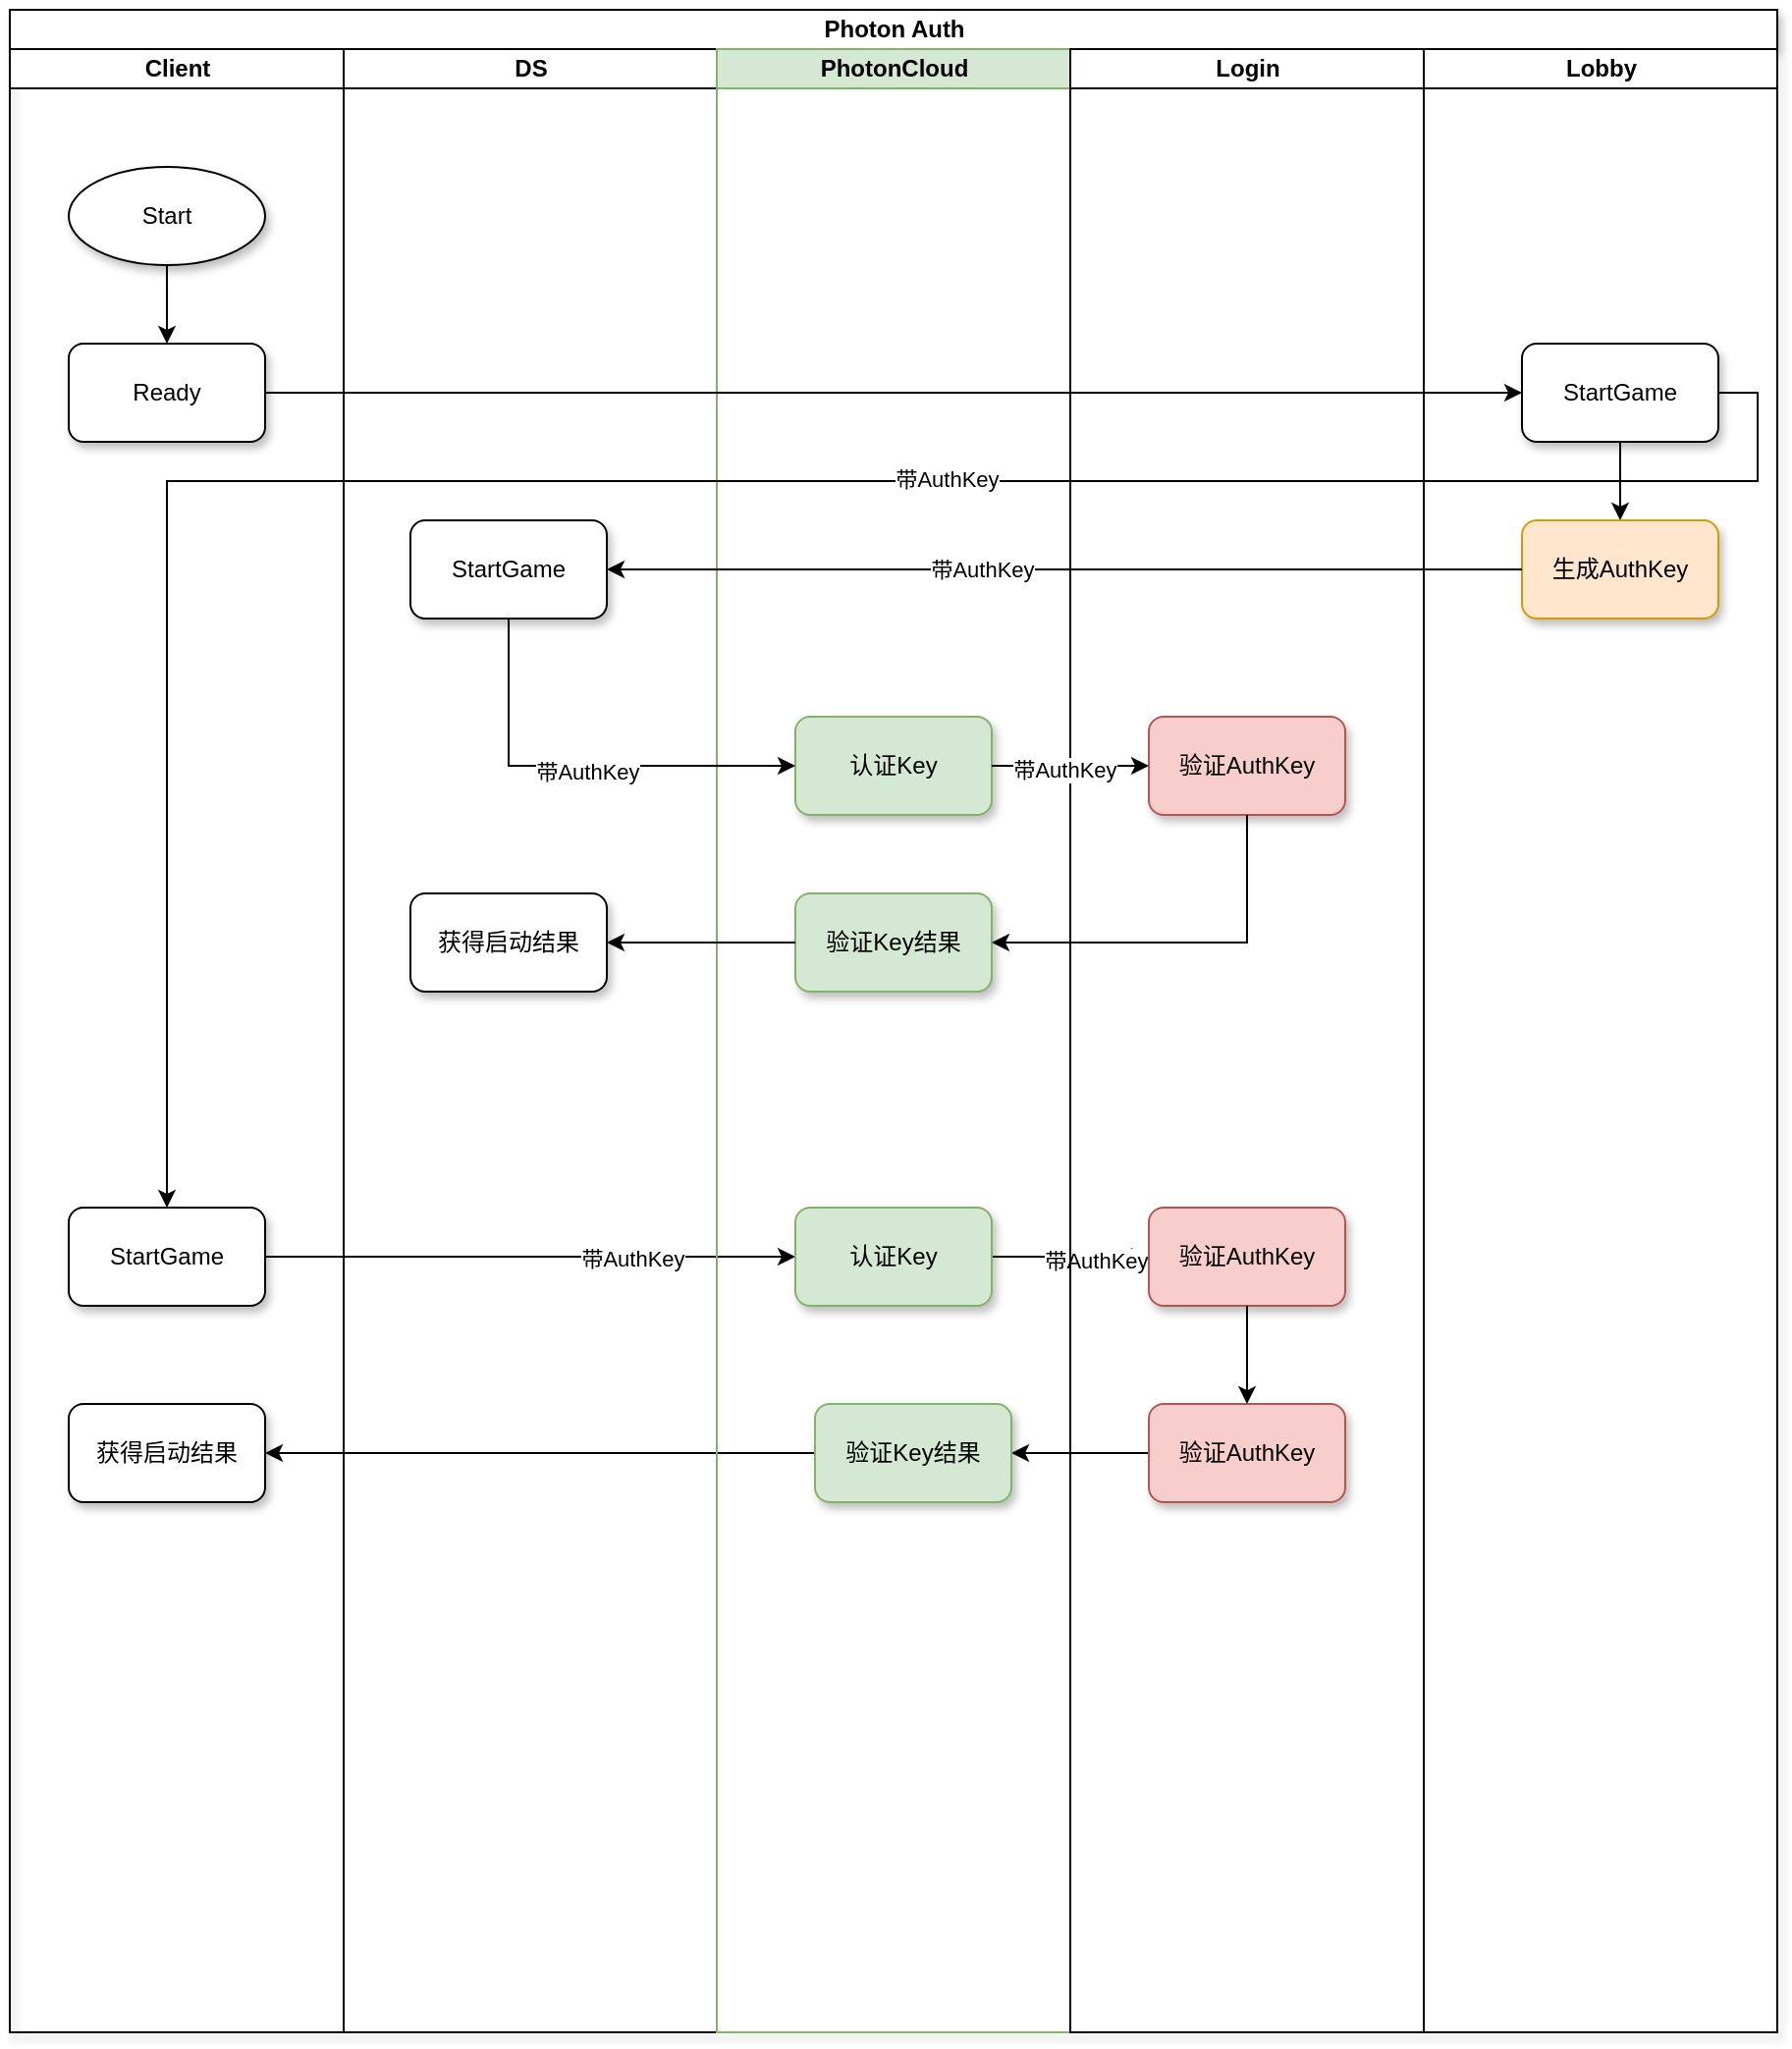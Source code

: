 <mxfile version="20.6.2" type="github">
  <diagram id="prtHgNgQTEPvFCAcTncT" name="Page-1">
    <mxGraphModel dx="1422" dy="762" grid="1" gridSize="10" guides="1" tooltips="1" connect="1" arrows="1" fold="1" page="1" pageScale="1" pageWidth="827" pageHeight="1169" math="0" shadow="0">
      <root>
        <mxCell id="0" />
        <mxCell id="1" parent="0" />
        <mxCell id="FPT-U1vLb6f6hilMJWcg-1" value="Photon Auth" style="swimlane;childLayout=stackLayout;resizeParent=1;resizeParentMax=0;startSize=20;html=1;shadow=1;" vertex="1" parent="1">
          <mxGeometry x="110" y="120" width="900" height="1030" as="geometry" />
        </mxCell>
        <mxCell id="FPT-U1vLb6f6hilMJWcg-2" value="Client" style="swimlane;startSize=20;html=1;" vertex="1" parent="FPT-U1vLb6f6hilMJWcg-1">
          <mxGeometry y="20" width="170" height="1010" as="geometry" />
        </mxCell>
        <mxCell id="FPT-U1vLb6f6hilMJWcg-17" style="edgeStyle=orthogonalEdgeStyle;rounded=0;orthogonalLoop=1;jettySize=auto;html=1;exitX=0.5;exitY=1;exitDx=0;exitDy=0;" edge="1" parent="FPT-U1vLb6f6hilMJWcg-2" source="FPT-U1vLb6f6hilMJWcg-14" target="FPT-U1vLb6f6hilMJWcg-15">
          <mxGeometry relative="1" as="geometry" />
        </mxCell>
        <mxCell id="FPT-U1vLb6f6hilMJWcg-14" value="Start" style="ellipse;whiteSpace=wrap;html=1;shadow=1;fillColor=#FFFFFF;" vertex="1" parent="FPT-U1vLb6f6hilMJWcg-2">
          <mxGeometry x="30" y="60" width="100" height="50" as="geometry" />
        </mxCell>
        <mxCell id="FPT-U1vLb6f6hilMJWcg-15" value="Ready" style="rounded=1;whiteSpace=wrap;html=1;shadow=1;fillColor=#FFFFFF;" vertex="1" parent="FPT-U1vLb6f6hilMJWcg-2">
          <mxGeometry x="30" y="150" width="100" height="50" as="geometry" />
        </mxCell>
        <mxCell id="FPT-U1vLb6f6hilMJWcg-37" value="StartGame" style="rounded=1;whiteSpace=wrap;html=1;shadow=1;fillColor=#FFFFFF;" vertex="1" parent="FPT-U1vLb6f6hilMJWcg-2">
          <mxGeometry x="30" y="590" width="100" height="50" as="geometry" />
        </mxCell>
        <mxCell id="FPT-U1vLb6f6hilMJWcg-51" value="获得启动结果" style="rounded=1;whiteSpace=wrap;html=1;shadow=1;fillColor=#FFFFFF;" vertex="1" parent="FPT-U1vLb6f6hilMJWcg-2">
          <mxGeometry x="30" y="690" width="100" height="50" as="geometry" />
        </mxCell>
        <mxCell id="FPT-U1vLb6f6hilMJWcg-3" value="DS" style="swimlane;startSize=20;html=1;" vertex="1" parent="FPT-U1vLb6f6hilMJWcg-1">
          <mxGeometry x="170" y="20" width="190" height="1010" as="geometry" />
        </mxCell>
        <mxCell id="FPT-U1vLb6f6hilMJWcg-21" value="StartGame" style="rounded=1;whiteSpace=wrap;html=1;shadow=1;fillColor=#FFFFFF;" vertex="1" parent="FPT-U1vLb6f6hilMJWcg-3">
          <mxGeometry x="34" y="240" width="100" height="50" as="geometry" />
        </mxCell>
        <mxCell id="FPT-U1vLb6f6hilMJWcg-32" value="获得启动结果" style="rounded=1;whiteSpace=wrap;html=1;shadow=1;fillColor=#FFFFFF;" vertex="1" parent="FPT-U1vLb6f6hilMJWcg-3">
          <mxGeometry x="34" y="430" width="100" height="50" as="geometry" />
        </mxCell>
        <mxCell id="FPT-U1vLb6f6hilMJWcg-43" style="edgeStyle=orthogonalEdgeStyle;rounded=0;orthogonalLoop=1;jettySize=auto;html=1;exitX=1;exitY=0.5;exitDx=0;exitDy=0;" edge="1" parent="FPT-U1vLb6f6hilMJWcg-1" source="FPT-U1vLb6f6hilMJWcg-37" target="FPT-U1vLb6f6hilMJWcg-42">
          <mxGeometry relative="1" as="geometry" />
        </mxCell>
        <mxCell id="FPT-U1vLb6f6hilMJWcg-57" value="带AuthKey" style="edgeLabel;html=1;align=center;verticalAlign=middle;resizable=0;points=[];" vertex="1" connectable="0" parent="FPT-U1vLb6f6hilMJWcg-43">
          <mxGeometry x="0.385" y="-1" relative="1" as="geometry">
            <mxPoint as="offset" />
          </mxGeometry>
        </mxCell>
        <mxCell id="FPT-U1vLb6f6hilMJWcg-45" style="edgeStyle=orthogonalEdgeStyle;rounded=0;orthogonalLoop=1;jettySize=auto;html=1;exitX=1;exitY=0.5;exitDx=0;exitDy=0;" edge="1" parent="FPT-U1vLb6f6hilMJWcg-1" source="FPT-U1vLb6f6hilMJWcg-42" target="FPT-U1vLb6f6hilMJWcg-44">
          <mxGeometry relative="1" as="geometry" />
        </mxCell>
        <mxCell id="FPT-U1vLb6f6hilMJWcg-58" value="带AuthKey" style="edgeLabel;html=1;align=center;verticalAlign=middle;resizable=0;points=[];" vertex="1" connectable="0" parent="FPT-U1vLb6f6hilMJWcg-45">
          <mxGeometry x="0.308" y="-2" relative="1" as="geometry">
            <mxPoint as="offset" />
          </mxGeometry>
        </mxCell>
        <mxCell id="FPT-U1vLb6f6hilMJWcg-49" style="edgeStyle=orthogonalEdgeStyle;rounded=0;orthogonalLoop=1;jettySize=auto;html=1;exitX=0;exitY=0.5;exitDx=0;exitDy=0;" edge="1" parent="FPT-U1vLb6f6hilMJWcg-1" source="FPT-U1vLb6f6hilMJWcg-46" target="FPT-U1vLb6f6hilMJWcg-48">
          <mxGeometry relative="1" as="geometry" />
        </mxCell>
        <mxCell id="FPT-U1vLb6f6hilMJWcg-53" style="edgeStyle=orthogonalEdgeStyle;rounded=0;orthogonalLoop=1;jettySize=auto;html=1;entryX=1;entryY=0.5;entryDx=0;entryDy=0;" edge="1" parent="FPT-U1vLb6f6hilMJWcg-1" source="FPT-U1vLb6f6hilMJWcg-48" target="FPT-U1vLb6f6hilMJWcg-51">
          <mxGeometry relative="1" as="geometry" />
        </mxCell>
        <mxCell id="FPT-U1vLb6f6hilMJWcg-4" value="PhotonCloud" style="swimlane;startSize=20;html=1;fillColor=#d5e8d4;strokeColor=#82b366;" vertex="1" parent="FPT-U1vLb6f6hilMJWcg-1">
          <mxGeometry x="360" y="20" width="180" height="1010" as="geometry">
            <mxRectangle x="360" y="20" width="40" height="460" as="alternateBounds" />
          </mxGeometry>
        </mxCell>
        <mxCell id="FPT-U1vLb6f6hilMJWcg-24" value="认证Key" style="rounded=1;whiteSpace=wrap;html=1;shadow=1;fillColor=#d5e8d4;strokeColor=#82b366;" vertex="1" parent="FPT-U1vLb6f6hilMJWcg-4">
          <mxGeometry x="40" y="340" width="100" height="50" as="geometry" />
        </mxCell>
        <mxCell id="FPT-U1vLb6f6hilMJWcg-28" value="验证Key结果" style="rounded=1;whiteSpace=wrap;html=1;shadow=1;fillColor=#d5e8d4;strokeColor=#82b366;" vertex="1" parent="FPT-U1vLb6f6hilMJWcg-4">
          <mxGeometry x="40" y="430" width="100" height="50" as="geometry" />
        </mxCell>
        <mxCell id="FPT-U1vLb6f6hilMJWcg-42" value="认证Key" style="rounded=1;whiteSpace=wrap;html=1;shadow=1;fillColor=#d5e8d4;strokeColor=#82b366;" vertex="1" parent="FPT-U1vLb6f6hilMJWcg-4">
          <mxGeometry x="40" y="590" width="100" height="50" as="geometry" />
        </mxCell>
        <mxCell id="FPT-U1vLb6f6hilMJWcg-48" value="验证Key结果" style="rounded=1;whiteSpace=wrap;html=1;shadow=1;fillColor=#d5e8d4;strokeColor=#82b366;" vertex="1" parent="FPT-U1vLb6f6hilMJWcg-4">
          <mxGeometry x="50" y="690" width="100" height="50" as="geometry" />
        </mxCell>
        <mxCell id="FPT-U1vLb6f6hilMJWcg-13" value="Login" style="swimlane;startSize=20;html=1;fillColor=#FFFFFF;" vertex="1" parent="FPT-U1vLb6f6hilMJWcg-1">
          <mxGeometry x="540" y="20" width="180" height="1010" as="geometry">
            <mxRectangle x="360" y="20" width="40" height="460" as="alternateBounds" />
          </mxGeometry>
        </mxCell>
        <mxCell id="FPT-U1vLb6f6hilMJWcg-26" value="验证AuthKey" style="rounded=1;whiteSpace=wrap;html=1;shadow=1;fillColor=#f8cecc;strokeColor=#b85450;" vertex="1" parent="FPT-U1vLb6f6hilMJWcg-13">
          <mxGeometry x="40" y="340" width="100" height="50" as="geometry" />
        </mxCell>
        <mxCell id="FPT-U1vLb6f6hilMJWcg-44" value="验证AuthKey" style="rounded=1;whiteSpace=wrap;html=1;shadow=1;fillColor=#f8cecc;strokeColor=#b85450;" vertex="1" parent="FPT-U1vLb6f6hilMJWcg-13">
          <mxGeometry x="40" y="590" width="100" height="50" as="geometry" />
        </mxCell>
        <mxCell id="FPT-U1vLb6f6hilMJWcg-46" value="验证AuthKey" style="rounded=1;whiteSpace=wrap;html=1;shadow=1;fillColor=#f8cecc;strokeColor=#b85450;" vertex="1" parent="FPT-U1vLb6f6hilMJWcg-13">
          <mxGeometry x="40" y="690" width="100" height="50" as="geometry" />
        </mxCell>
        <mxCell id="FPT-U1vLb6f6hilMJWcg-47" style="edgeStyle=orthogonalEdgeStyle;rounded=0;orthogonalLoop=1;jettySize=auto;html=1;exitX=0.5;exitY=1;exitDx=0;exitDy=0;" edge="1" parent="FPT-U1vLb6f6hilMJWcg-13" source="FPT-U1vLb6f6hilMJWcg-44" target="FPT-U1vLb6f6hilMJWcg-46">
          <mxGeometry relative="1" as="geometry" />
        </mxCell>
        <mxCell id="FPT-U1vLb6f6hilMJWcg-12" value="Lobby" style="swimlane;startSize=20;html=1;fillColor=#FFFFFF;" vertex="1" parent="FPT-U1vLb6f6hilMJWcg-1">
          <mxGeometry x="720" y="20" width="180" height="1010" as="geometry">
            <mxRectangle x="360" y="20" width="40" height="460" as="alternateBounds" />
          </mxGeometry>
        </mxCell>
        <mxCell id="FPT-U1vLb6f6hilMJWcg-20" style="edgeStyle=orthogonalEdgeStyle;rounded=0;orthogonalLoop=1;jettySize=auto;html=1;exitX=0.5;exitY=1;exitDx=0;exitDy=0;" edge="1" parent="FPT-U1vLb6f6hilMJWcg-12" source="FPT-U1vLb6f6hilMJWcg-16" target="FPT-U1vLb6f6hilMJWcg-19">
          <mxGeometry relative="1" as="geometry" />
        </mxCell>
        <mxCell id="FPT-U1vLb6f6hilMJWcg-16" value="StartGame" style="rounded=1;whiteSpace=wrap;html=1;shadow=1;fillColor=#FFFFFF;" vertex="1" parent="FPT-U1vLb6f6hilMJWcg-12">
          <mxGeometry x="50" y="150" width="100" height="50" as="geometry" />
        </mxCell>
        <mxCell id="FPT-U1vLb6f6hilMJWcg-19" value="生成AuthKey" style="rounded=1;whiteSpace=wrap;html=1;shadow=1;fillColor=#ffe6cc;strokeColor=#d79b00;" vertex="1" parent="FPT-U1vLb6f6hilMJWcg-12">
          <mxGeometry x="50" y="240" width="100" height="50" as="geometry" />
        </mxCell>
        <mxCell id="FPT-U1vLb6f6hilMJWcg-18" style="edgeStyle=orthogonalEdgeStyle;rounded=0;orthogonalLoop=1;jettySize=auto;html=1;exitX=1;exitY=0.5;exitDx=0;exitDy=0;" edge="1" parent="FPT-U1vLb6f6hilMJWcg-1" source="FPT-U1vLb6f6hilMJWcg-15" target="FPT-U1vLb6f6hilMJWcg-16">
          <mxGeometry relative="1" as="geometry" />
        </mxCell>
        <mxCell id="FPT-U1vLb6f6hilMJWcg-22" style="edgeStyle=orthogonalEdgeStyle;rounded=0;orthogonalLoop=1;jettySize=auto;html=1;entryX=1;entryY=0.5;entryDx=0;entryDy=0;" edge="1" parent="FPT-U1vLb6f6hilMJWcg-1" source="FPT-U1vLb6f6hilMJWcg-19" target="FPT-U1vLb6f6hilMJWcg-21">
          <mxGeometry relative="1" as="geometry" />
        </mxCell>
        <mxCell id="FPT-U1vLb6f6hilMJWcg-23" value="带AuthKey" style="edgeLabel;html=1;align=center;verticalAlign=middle;resizable=0;points=[];" vertex="1" connectable="0" parent="FPT-U1vLb6f6hilMJWcg-22">
          <mxGeometry x="0.18" relative="1" as="geometry">
            <mxPoint as="offset" />
          </mxGeometry>
        </mxCell>
        <mxCell id="FPT-U1vLb6f6hilMJWcg-25" style="edgeStyle=orthogonalEdgeStyle;rounded=0;orthogonalLoop=1;jettySize=auto;html=1;exitX=0.5;exitY=1;exitDx=0;exitDy=0;entryX=0;entryY=0.5;entryDx=0;entryDy=0;" edge="1" parent="FPT-U1vLb6f6hilMJWcg-1" source="FPT-U1vLb6f6hilMJWcg-21" target="FPT-U1vLb6f6hilMJWcg-24">
          <mxGeometry relative="1" as="geometry" />
        </mxCell>
        <mxCell id="FPT-U1vLb6f6hilMJWcg-55" value="带AuthKey" style="edgeLabel;html=1;align=center;verticalAlign=middle;resizable=0;points=[];" vertex="1" connectable="0" parent="FPT-U1vLb6f6hilMJWcg-25">
          <mxGeometry x="0.041" y="-3" relative="1" as="geometry">
            <mxPoint as="offset" />
          </mxGeometry>
        </mxCell>
        <mxCell id="FPT-U1vLb6f6hilMJWcg-27" style="edgeStyle=orthogonalEdgeStyle;rounded=0;orthogonalLoop=1;jettySize=auto;html=1;exitX=1;exitY=0.5;exitDx=0;exitDy=0;" edge="1" parent="FPT-U1vLb6f6hilMJWcg-1" source="FPT-U1vLb6f6hilMJWcg-24" target="FPT-U1vLb6f6hilMJWcg-26">
          <mxGeometry relative="1" as="geometry" />
        </mxCell>
        <mxCell id="FPT-U1vLb6f6hilMJWcg-56" value="带AuthKey" style="edgeLabel;html=1;align=center;verticalAlign=middle;resizable=0;points=[];" vertex="1" connectable="0" parent="FPT-U1vLb6f6hilMJWcg-27">
          <mxGeometry x="-0.082" y="-2" relative="1" as="geometry">
            <mxPoint as="offset" />
          </mxGeometry>
        </mxCell>
        <mxCell id="FPT-U1vLb6f6hilMJWcg-33" style="edgeStyle=orthogonalEdgeStyle;rounded=0;orthogonalLoop=1;jettySize=auto;html=1;exitX=0.5;exitY=1;exitDx=0;exitDy=0;entryX=1;entryY=0.5;entryDx=0;entryDy=0;" edge="1" parent="FPT-U1vLb6f6hilMJWcg-1" source="FPT-U1vLb6f6hilMJWcg-26" target="FPT-U1vLb6f6hilMJWcg-28">
          <mxGeometry relative="1" as="geometry" />
        </mxCell>
        <mxCell id="FPT-U1vLb6f6hilMJWcg-34" style="edgeStyle=orthogonalEdgeStyle;rounded=0;orthogonalLoop=1;jettySize=auto;html=1;" edge="1" parent="FPT-U1vLb6f6hilMJWcg-1" source="FPT-U1vLb6f6hilMJWcg-28" target="FPT-U1vLb6f6hilMJWcg-32">
          <mxGeometry relative="1" as="geometry" />
        </mxCell>
        <mxCell id="FPT-U1vLb6f6hilMJWcg-38" style="edgeStyle=orthogonalEdgeStyle;rounded=0;orthogonalLoop=1;jettySize=auto;html=1;exitX=1;exitY=0.5;exitDx=0;exitDy=0;entryX=0.5;entryY=0;entryDx=0;entryDy=0;" edge="1" parent="FPT-U1vLb6f6hilMJWcg-1" source="FPT-U1vLb6f6hilMJWcg-16" target="FPT-U1vLb6f6hilMJWcg-37">
          <mxGeometry relative="1" as="geometry">
            <Array as="points">
              <mxPoint x="890" y="195" />
              <mxPoint x="890" y="240" />
              <mxPoint x="80" y="240" />
            </Array>
          </mxGeometry>
        </mxCell>
        <mxCell id="FPT-U1vLb6f6hilMJWcg-54" value="带AuthKey" style="edgeLabel;html=1;align=center;verticalAlign=middle;resizable=0;points=[];" vertex="1" connectable="0" parent="FPT-U1vLb6f6hilMJWcg-38">
          <mxGeometry x="-0.232" y="-1" relative="1" as="geometry">
            <mxPoint as="offset" />
          </mxGeometry>
        </mxCell>
      </root>
    </mxGraphModel>
  </diagram>
</mxfile>
